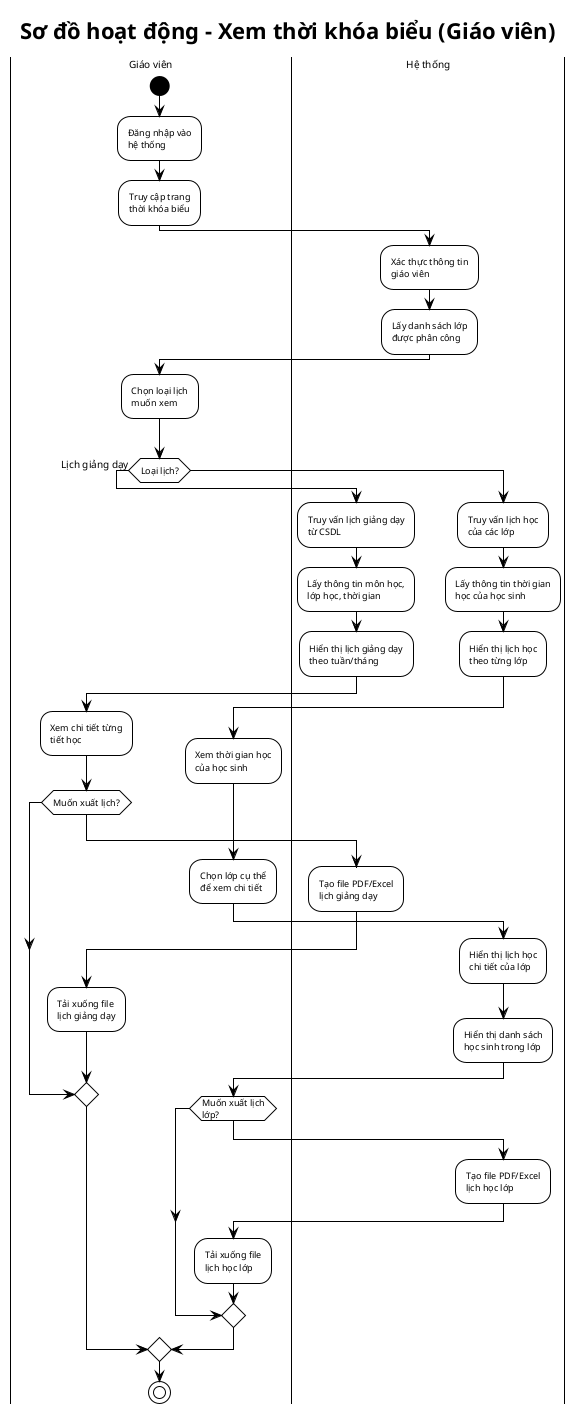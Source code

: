 @startuml
!theme plain
skinparam defaultFontSize 10
skinparam activityFontSize 9
skinparam swimlaneTitleFontSize 10
skinparam maxMessageSize 150
skinparam ranksep 60
skinparam activityStartColor black
skinparam activityEndColor black
skinparam activityEndColorBorder black
skinparam activityBarColor black
skinparam circledCharacterFontColor black

title Sơ đồ hoạt động - Xem thời khóa biểu (Giáo viên)

|Giáo viên|
start
:Đăng nhập vào\nhệ thống;
:Truy cập trang\nthời khóa biểu;

|Hệ thống|
:Xác thực thông tin\ngiáo viên;
:Lấy danh sách lớp\nđược phân công;

|Giáo viên|
:Chọn loại lịch\nmuốn xem;

if (Loại lịch?) then (Lịch giảng dạy)
  |Hệ thống|
  :Truy vấn lịch giảng dạy\ntừ CSDL;
  :Lấy thông tin môn học,\nlớp học, thời gian;

  :Hiển thị lịch giảng dạy\ntheo tuần/tháng;
  |Giáo viên|
  :Xem chi tiết từng\ntiết học;
  
  if (Muốn xuất lịch?) then (có)
    |Hệ thống|
    -> \n\n\n\n;
    :Tạo file PDF/Excel\nlịch giảng dạy;
    -> \n\n;
    |Giáo viên|
    :Tải xuống file\nlịch giảng dạy;
  endif
  
else (Lịch học)
  |Hệ thống|
  -> \n\n;
  :Truy vấn lịch học\ncủa các lớp;
  :Lấy thông tin thời gian\nhọc của học sinh;
  :Hiển thị lịch học\ntheo từng lớp;
  -> \n;
  |Giáo viên|
  :Xem thời gian học\ncủa học sinh;
  
  |Giáo viên|
  -> \n\n;
  :Chọn lớp cụ thể\nđể xem chi tiết;
  
  |Hệ thống|
  :Hiển thị lịch học\nchi tiết của lớp;
  :Hiển thị danh sách\nhọc sinh trong lớp;
  
  |Giáo viên|
  if (Muốn xuất lịch\nlớp?) then (có)
    -> \n\n;
    |Hệ thống|
    :Tạo file PDF/Excel\nlịch học lớp;
    |Giáo viên|
    :Tải xuống file\nlịch học lớp;
  endif
endif

stop
@enduml